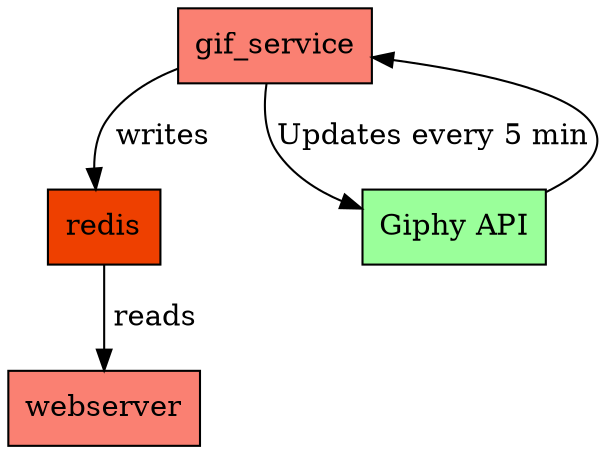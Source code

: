 digraph simplePage {
  /* rankdir="LR"; */

  node [shape="box";style="filled";fillcolor="salmon"];

  webserver
  gif_service
  redis [fillcolor="orangered2"]

  giphy [label="Giphy API";fillcolor="palegreen1"]

  redis -> webserver [label=" reads"]
  gif_service -> redis [label=" writes  "]

  gif_service -> giphy [label="Updates every 5 min"]
  giphy -> gif_service
}
